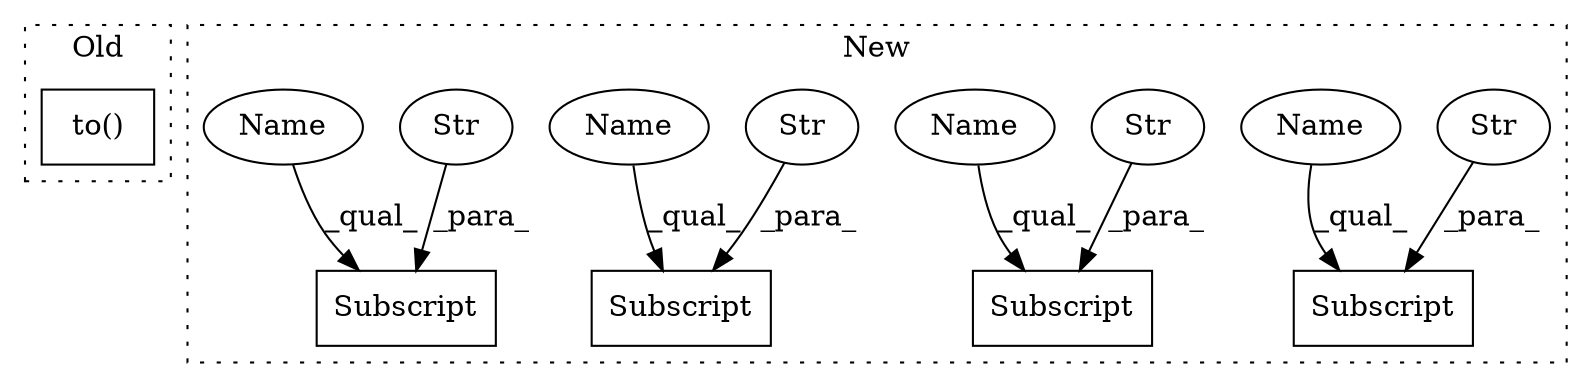 digraph G {
subgraph cluster0 {
1 [label="to()" a="75" s="10291,10328" l="26,1" shape="box"];
label = "Old";
style="dotted";
}
subgraph cluster1 {
2 [label="Subscript" a="63" s="9777,0" l="19,0" shape="box"];
3 [label="Str" a="66" s="9782" l="13" shape="ellipse"];
4 [label="Subscript" a="63" s="9915,0" l="23,0" shape="box"];
5 [label="Str" a="66" s="9920" l="17" shape="ellipse"];
6 [label="Subscript" a="63" s="9817,0" l="16,0" shape="box"];
7 [label="Str" a="66" s="9822" l="10" shape="ellipse"];
8 [label="Subscript" a="63" s="10011,0" l="23,0" shape="box"];
9 [label="Str" a="66" s="10016" l="17" shape="ellipse"];
10 [label="Name" a="87" s="9915" l="4" shape="ellipse"];
11 [label="Name" a="87" s="9777" l="4" shape="ellipse"];
12 [label="Name" a="87" s="10011" l="4" shape="ellipse"];
13 [label="Name" a="87" s="9817" l="4" shape="ellipse"];
label = "New";
style="dotted";
}
3 -> 2 [label="_para_"];
5 -> 4 [label="_para_"];
7 -> 6 [label="_para_"];
9 -> 8 [label="_para_"];
10 -> 4 [label="_qual_"];
11 -> 2 [label="_qual_"];
12 -> 8 [label="_qual_"];
13 -> 6 [label="_qual_"];
}